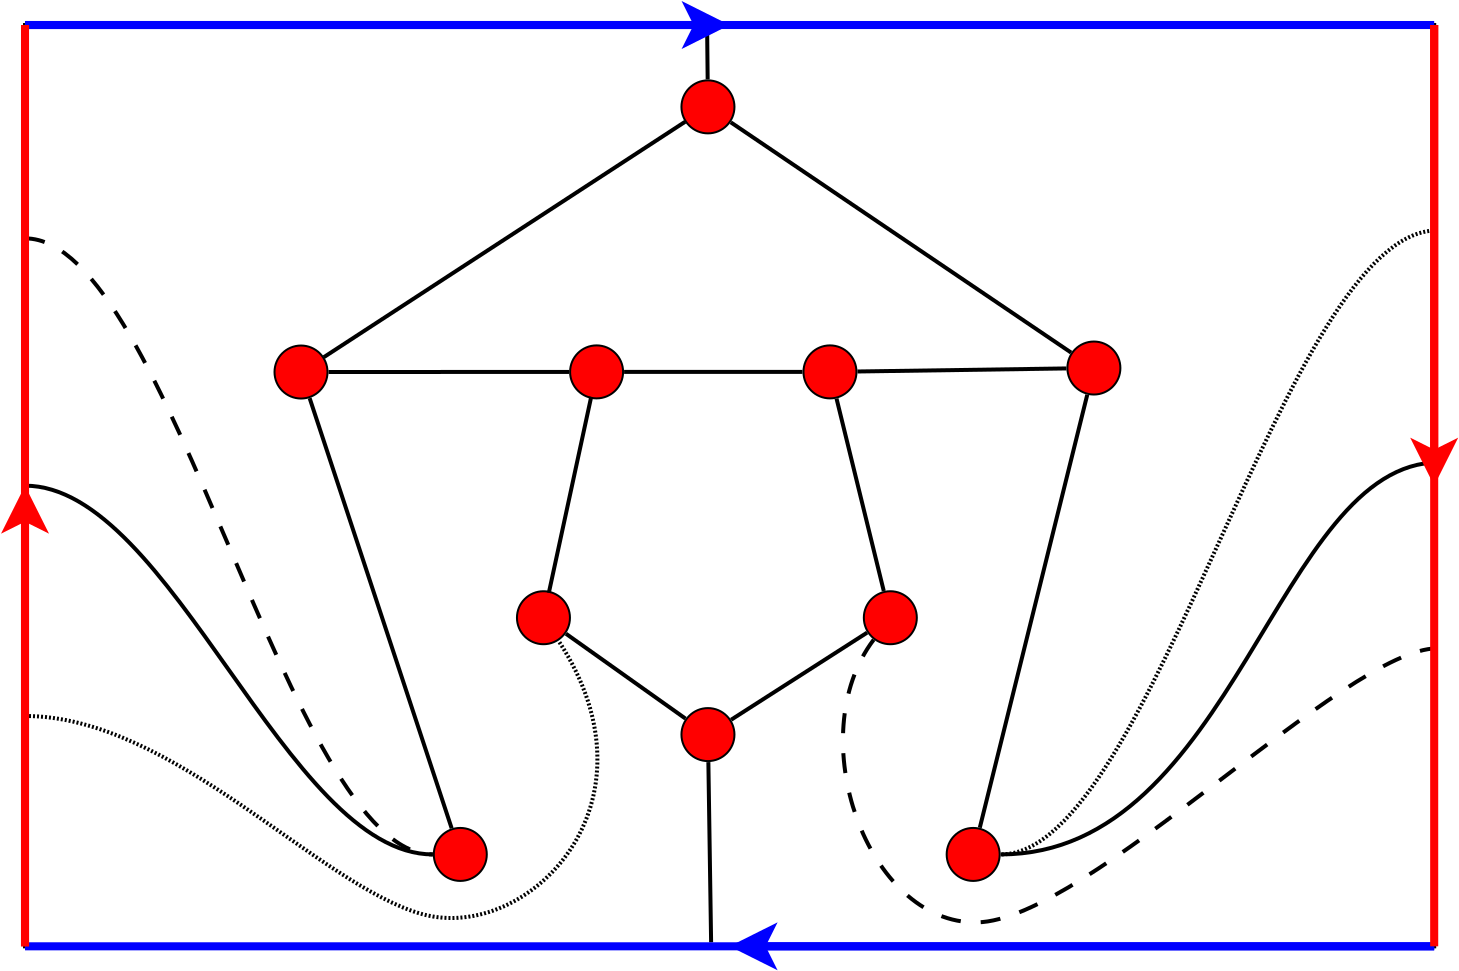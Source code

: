 <?xml version="1.0" encoding="UTF-8"?>
<dia:diagram xmlns:dia="http://www.lysator.liu.se/~alla/dia/">
  <dia:layer name="Background" visible="true" active="true">
    <dia:object type="Standard - Line" version="0" id="O0">
      <dia:attribute name="obj_pos">
        <dia:point val="67.002,4.819"/>
      </dia:attribute>
      <dia:attribute name="obj_bb">
        <dia:rectangle val="66.874,2.168;67.103,4.92"/>
      </dia:attribute>
      <dia:attribute name="conn_endpoints">
        <dia:point val="67.002,4.819"/>
        <dia:point val="66.975,2.269"/>
      </dia:attribute>
      <dia:attribute name="numcp">
        <dia:int val="1"/>
      </dia:attribute>
      <dia:attribute name="line_width">
        <dia:real val="0.2"/>
      </dia:attribute>
      <dia:connections>
        <dia:connection handle="0" to="O7" connection="8"/>
      </dia:connections>
    </dia:object>
    <dia:object type="Standard - Ellipse" version="0" id="O1">
      <dia:attribute name="obj_pos">
        <dia:point val="74.811,30.412"/>
      </dia:attribute>
      <dia:attribute name="obj_bb">
        <dia:rectangle val="74.761,30.362;77.511,33.112"/>
      </dia:attribute>
      <dia:attribute name="elem_corner">
        <dia:point val="74.811,30.412"/>
      </dia:attribute>
      <dia:attribute name="elem_width">
        <dia:real val="2.65"/>
      </dia:attribute>
      <dia:attribute name="elem_height">
        <dia:real val="2.65"/>
      </dia:attribute>
      <dia:attribute name="border_width">
        <dia:real val="0.1"/>
      </dia:attribute>
      <dia:attribute name="inner_color">
        <dia:color val="#ff0000"/>
      </dia:attribute>
      <dia:attribute name="aspect">
        <dia:enum val="2"/>
      </dia:attribute>
    </dia:object>
    <dia:object type="Standard - Ellipse" version="0" id="O2">
      <dia:attribute name="obj_pos">
        <dia:point val="45.345,18.127"/>
      </dia:attribute>
      <dia:attribute name="obj_bb">
        <dia:rectangle val="45.295,18.077;48.045,20.827"/>
      </dia:attribute>
      <dia:attribute name="elem_corner">
        <dia:point val="45.345,18.127"/>
      </dia:attribute>
      <dia:attribute name="elem_width">
        <dia:real val="2.65"/>
      </dia:attribute>
      <dia:attribute name="elem_height">
        <dia:real val="2.65"/>
      </dia:attribute>
      <dia:attribute name="border_width">
        <dia:real val="0.1"/>
      </dia:attribute>
      <dia:attribute name="inner_color">
        <dia:color val="#ff0000"/>
      </dia:attribute>
      <dia:attribute name="aspect">
        <dia:enum val="2"/>
      </dia:attribute>
    </dia:object>
    <dia:object type="Standard - Ellipse" version="0" id="O3">
      <dia:attribute name="obj_pos">
        <dia:point val="65.692,36.255"/>
      </dia:attribute>
      <dia:attribute name="obj_bb">
        <dia:rectangle val="65.642,36.205;68.392,38.955"/>
      </dia:attribute>
      <dia:attribute name="elem_corner">
        <dia:point val="65.692,36.255"/>
      </dia:attribute>
      <dia:attribute name="elem_width">
        <dia:real val="2.65"/>
      </dia:attribute>
      <dia:attribute name="elem_height">
        <dia:real val="2.65"/>
      </dia:attribute>
      <dia:attribute name="border_width">
        <dia:real val="0.1"/>
      </dia:attribute>
      <dia:attribute name="inner_color">
        <dia:color val="#ff0000"/>
      </dia:attribute>
      <dia:attribute name="aspect">
        <dia:enum val="2"/>
      </dia:attribute>
    </dia:object>
    <dia:object type="Standard - Ellipse" version="0" id="O4">
      <dia:attribute name="obj_pos">
        <dia:point val="60.124,18.12"/>
      </dia:attribute>
      <dia:attribute name="obj_bb">
        <dia:rectangle val="60.074,18.07;62.824,20.82"/>
      </dia:attribute>
      <dia:attribute name="elem_corner">
        <dia:point val="60.124,18.12"/>
      </dia:attribute>
      <dia:attribute name="elem_width">
        <dia:real val="2.65"/>
      </dia:attribute>
      <dia:attribute name="elem_height">
        <dia:real val="2.65"/>
      </dia:attribute>
      <dia:attribute name="border_width">
        <dia:real val="0.1"/>
      </dia:attribute>
      <dia:attribute name="inner_color">
        <dia:color val="#ff0000"/>
      </dia:attribute>
      <dia:attribute name="aspect">
        <dia:enum val="2"/>
      </dia:attribute>
    </dia:object>
    <dia:object type="Standard - Ellipse" version="0" id="O5">
      <dia:attribute name="obj_pos">
        <dia:point val="57.467,30.412"/>
      </dia:attribute>
      <dia:attribute name="obj_bb">
        <dia:rectangle val="57.417,30.362;60.167,33.112"/>
      </dia:attribute>
      <dia:attribute name="elem_corner">
        <dia:point val="57.467,30.412"/>
      </dia:attribute>
      <dia:attribute name="elem_width">
        <dia:real val="2.65"/>
      </dia:attribute>
      <dia:attribute name="elem_height">
        <dia:real val="2.65"/>
      </dia:attribute>
      <dia:attribute name="border_width">
        <dia:real val="0.1"/>
      </dia:attribute>
      <dia:attribute name="inner_color">
        <dia:color val="#ff0000"/>
      </dia:attribute>
      <dia:attribute name="aspect">
        <dia:enum val="2"/>
      </dia:attribute>
    </dia:object>
    <dia:object type="Standard - Ellipse" version="0" id="O6">
      <dia:attribute name="obj_pos">
        <dia:point val="71.793,18.12"/>
      </dia:attribute>
      <dia:attribute name="obj_bb">
        <dia:rectangle val="71.743,18.07;74.493,20.82"/>
      </dia:attribute>
      <dia:attribute name="elem_corner">
        <dia:point val="71.793,18.12"/>
      </dia:attribute>
      <dia:attribute name="elem_width">
        <dia:real val="2.65"/>
      </dia:attribute>
      <dia:attribute name="elem_height">
        <dia:real val="2.65"/>
      </dia:attribute>
      <dia:attribute name="border_width">
        <dia:real val="0.1"/>
      </dia:attribute>
      <dia:attribute name="inner_color">
        <dia:color val="#ff0000"/>
      </dia:attribute>
      <dia:attribute name="aspect">
        <dia:enum val="2"/>
      </dia:attribute>
    </dia:object>
    <dia:object type="Standard - Ellipse" version="0" id="O7">
      <dia:attribute name="obj_pos">
        <dia:point val="65.692,4.869"/>
      </dia:attribute>
      <dia:attribute name="obj_bb">
        <dia:rectangle val="65.642,4.819;68.392,7.569"/>
      </dia:attribute>
      <dia:attribute name="elem_corner">
        <dia:point val="65.692,4.869"/>
      </dia:attribute>
      <dia:attribute name="elem_width">
        <dia:real val="2.65"/>
      </dia:attribute>
      <dia:attribute name="elem_height">
        <dia:real val="2.65"/>
      </dia:attribute>
      <dia:attribute name="border_width">
        <dia:real val="0.1"/>
      </dia:attribute>
      <dia:attribute name="inner_color">
        <dia:color val="#ff0000"/>
      </dia:attribute>
      <dia:attribute name="aspect">
        <dia:enum val="2"/>
      </dia:attribute>
    </dia:object>
    <dia:object type="Standard - Ellipse" version="0" id="O8">
      <dia:attribute name="obj_pos">
        <dia:point val="84.989,17.927"/>
      </dia:attribute>
      <dia:attribute name="obj_bb">
        <dia:rectangle val="84.939,17.877;87.689,20.627"/>
      </dia:attribute>
      <dia:attribute name="elem_corner">
        <dia:point val="84.989,17.927"/>
      </dia:attribute>
      <dia:attribute name="elem_width">
        <dia:real val="2.65"/>
      </dia:attribute>
      <dia:attribute name="elem_height">
        <dia:real val="2.65"/>
      </dia:attribute>
      <dia:attribute name="border_width">
        <dia:real val="0.1"/>
      </dia:attribute>
      <dia:attribute name="inner_color">
        <dia:color val="#ff0000"/>
      </dia:attribute>
      <dia:attribute name="aspect">
        <dia:enum val="2"/>
      </dia:attribute>
    </dia:object>
    <dia:object type="Standard - Ellipse" version="0" id="O9">
      <dia:attribute name="obj_pos">
        <dia:point val="53.309,42.247"/>
      </dia:attribute>
      <dia:attribute name="obj_bb">
        <dia:rectangle val="53.259,42.197;56.009,44.947"/>
      </dia:attribute>
      <dia:attribute name="elem_corner">
        <dia:point val="53.309,42.247"/>
      </dia:attribute>
      <dia:attribute name="elem_width">
        <dia:real val="2.65"/>
      </dia:attribute>
      <dia:attribute name="elem_height">
        <dia:real val="2.65"/>
      </dia:attribute>
      <dia:attribute name="border_width">
        <dia:real val="0.1"/>
      </dia:attribute>
      <dia:attribute name="inner_color">
        <dia:color val="#ff0000"/>
      </dia:attribute>
      <dia:attribute name="aspect">
        <dia:enum val="2"/>
      </dia:attribute>
    </dia:object>
    <dia:object type="Standard - Ellipse" version="0" id="O10">
      <dia:attribute name="obj_pos">
        <dia:point val="78.953,42.247"/>
      </dia:attribute>
      <dia:attribute name="obj_bb">
        <dia:rectangle val="78.903,42.197;81.653,44.947"/>
      </dia:attribute>
      <dia:attribute name="elem_corner">
        <dia:point val="78.953,42.247"/>
      </dia:attribute>
      <dia:attribute name="elem_width">
        <dia:real val="2.65"/>
      </dia:attribute>
      <dia:attribute name="elem_height">
        <dia:real val="2.65"/>
      </dia:attribute>
      <dia:attribute name="border_width">
        <dia:real val="0.1"/>
      </dia:attribute>
      <dia:attribute name="inner_color">
        <dia:color val="#ff0000"/>
      </dia:attribute>
      <dia:attribute name="aspect">
        <dia:enum val="2"/>
      </dia:attribute>
    </dia:object>
    <dia:object type="Standard - Line" version="0" id="O11">
      <dia:attribute name="obj_pos">
        <dia:point val="48.045,19.451"/>
      </dia:attribute>
      <dia:attribute name="obj_bb">
        <dia:rectangle val="47.945,19.346;60.174,19.551"/>
      </dia:attribute>
      <dia:attribute name="conn_endpoints">
        <dia:point val="48.045,19.451"/>
        <dia:point val="60.074,19.446"/>
      </dia:attribute>
      <dia:attribute name="numcp">
        <dia:int val="1"/>
      </dia:attribute>
      <dia:attribute name="line_width">
        <dia:real val="0.2"/>
      </dia:attribute>
      <dia:connections>
        <dia:connection handle="0" to="O2" connection="8"/>
        <dia:connection handle="1" to="O4" connection="8"/>
      </dia:connections>
    </dia:object>
    <dia:object type="Standard - Line" version="0" id="O12">
      <dia:attribute name="obj_pos">
        <dia:point val="84.94,19.272"/>
      </dia:attribute>
      <dia:attribute name="obj_bb">
        <dia:rectangle val="74.391,19.17;85.041,19.527"/>
      </dia:attribute>
      <dia:attribute name="conn_endpoints">
        <dia:point val="84.94,19.272"/>
        <dia:point val="74.492,19.425"/>
      </dia:attribute>
      <dia:attribute name="numcp">
        <dia:int val="1"/>
      </dia:attribute>
      <dia:attribute name="line_width">
        <dia:real val="0.2"/>
      </dia:attribute>
      <dia:connections>
        <dia:connection handle="0" to="O8" connection="8"/>
        <dia:connection handle="1" to="O6" connection="8"/>
      </dia:connections>
    </dia:object>
    <dia:object type="Standard - Line" version="0" id="O13">
      <dia:attribute name="obj_pos">
        <dia:point val="47.803,18.714"/>
      </dia:attribute>
      <dia:attribute name="obj_bb">
        <dia:rectangle val="47.664,6.793;66.023,18.852"/>
      </dia:attribute>
      <dia:attribute name="conn_endpoints">
        <dia:point val="47.803,18.714"/>
        <dia:point val="65.884,6.932"/>
      </dia:attribute>
      <dia:attribute name="numcp">
        <dia:int val="1"/>
      </dia:attribute>
      <dia:attribute name="line_width">
        <dia:real val="0.2"/>
      </dia:attribute>
      <dia:connections>
        <dia:connection handle="0" to="O2" connection="8"/>
        <dia:connection handle="1" to="O7" connection="8"/>
      </dia:connections>
    </dia:object>
    <dia:object type="Standard - Line" version="0" id="O14">
      <dia:attribute name="obj_pos">
        <dia:point val="68.155,6.964"/>
      </dia:attribute>
      <dia:attribute name="obj_bb">
        <dia:rectangle val="68.016,6.825;85.314,18.62"/>
      </dia:attribute>
      <dia:attribute name="conn_endpoints">
        <dia:point val="68.155,6.964"/>
        <dia:point val="85.176,18.481"/>
      </dia:attribute>
      <dia:attribute name="numcp">
        <dia:int val="1"/>
      </dia:attribute>
      <dia:attribute name="line_width">
        <dia:real val="0.2"/>
      </dia:attribute>
      <dia:connections>
        <dia:connection handle="0" to="O7" connection="8"/>
        <dia:connection handle="1" to="O8" connection="8"/>
      </dia:connections>
    </dia:object>
    <dia:object type="Standard - Line" version="0" id="O15">
      <dia:attribute name="obj_pos">
        <dia:point val="85.983,20.586"/>
      </dia:attribute>
      <dia:attribute name="obj_bb">
        <dia:rectangle val="80.488,20.465;86.104,42.358"/>
      </dia:attribute>
      <dia:attribute name="conn_endpoints">
        <dia:point val="85.983,20.586"/>
        <dia:point val="80.609,42.237"/>
      </dia:attribute>
      <dia:attribute name="numcp">
        <dia:int val="1"/>
      </dia:attribute>
      <dia:attribute name="line_width">
        <dia:real val="0.2"/>
      </dia:attribute>
      <dia:connections>
        <dia:connection handle="0" to="O8" connection="8"/>
        <dia:connection handle="1" to="O10" connection="8"/>
      </dia:connections>
    </dia:object>
    <dia:object type="Standard - Line" version="0" id="O16">
      <dia:attribute name="obj_pos">
        <dia:point val="54.203,42.267"/>
      </dia:attribute>
      <dia:attribute name="obj_bb">
        <dia:rectangle val="46.975,20.63;54.33,42.393"/>
      </dia:attribute>
      <dia:attribute name="conn_endpoints">
        <dia:point val="54.203,42.267"/>
        <dia:point val="47.101,20.757"/>
      </dia:attribute>
      <dia:attribute name="numcp">
        <dia:int val="1"/>
      </dia:attribute>
      <dia:attribute name="line_width">
        <dia:real val="0.2"/>
      </dia:attribute>
      <dia:connections>
        <dia:connection handle="0" to="O9" connection="8"/>
        <dia:connection handle="1" to="O2" connection="8"/>
      </dia:connections>
    </dia:object>
    <dia:object type="Standard - Line" version="0" id="O17">
      <dia:attribute name="obj_pos">
        <dia:point val="62.824,19.445"/>
      </dia:attribute>
      <dia:attribute name="obj_bb">
        <dia:rectangle val="62.724,19.345;71.843,19.545"/>
      </dia:attribute>
      <dia:attribute name="conn_endpoints">
        <dia:point val="62.824,19.445"/>
        <dia:point val="71.743,19.445"/>
      </dia:attribute>
      <dia:attribute name="numcp">
        <dia:int val="1"/>
      </dia:attribute>
      <dia:attribute name="line_width">
        <dia:real val="0.2"/>
      </dia:attribute>
      <dia:connections>
        <dia:connection handle="0" to="O4" connection="8"/>
        <dia:connection handle="1" to="O6" connection="8"/>
      </dia:connections>
    </dia:object>
    <dia:object type="Standard - Line" version="0" id="O18">
      <dia:attribute name="obj_pos">
        <dia:point val="73.446,20.779"/>
      </dia:attribute>
      <dia:attribute name="obj_bb">
        <dia:rectangle val="73.325,20.658;75.93,30.524"/>
      </dia:attribute>
      <dia:attribute name="conn_endpoints">
        <dia:point val="73.446,20.779"/>
        <dia:point val="75.809,30.403"/>
      </dia:attribute>
      <dia:attribute name="numcp">
        <dia:int val="1"/>
      </dia:attribute>
      <dia:attribute name="line_width">
        <dia:real val="0.2"/>
      </dia:attribute>
      <dia:connections>
        <dia:connection handle="0" to="O6" connection="8"/>
        <dia:connection handle="1" to="O1" connection="8"/>
      </dia:connections>
    </dia:object>
    <dia:object type="Standard - Line" version="0" id="O19">
      <dia:attribute name="obj_pos">
        <dia:point val="74.978,32.479"/>
      </dia:attribute>
      <dia:attribute name="obj_bb">
        <dia:rectangle val="68.037,32.34;75.116,36.976"/>
      </dia:attribute>
      <dia:attribute name="conn_endpoints">
        <dia:point val="74.978,32.479"/>
        <dia:point val="68.175,36.838"/>
      </dia:attribute>
      <dia:attribute name="numcp">
        <dia:int val="1"/>
      </dia:attribute>
      <dia:attribute name="line_width">
        <dia:real val="0.2"/>
      </dia:attribute>
      <dia:connections>
        <dia:connection handle="0" to="O1" connection="8"/>
        <dia:connection handle="1" to="O3" connection="8"/>
      </dia:connections>
    </dia:object>
    <dia:object type="Standard - Line" version="0" id="O20">
      <dia:attribute name="obj_pos">
        <dia:point val="65.896,36.783"/>
      </dia:attribute>
      <dia:attribute name="obj_bb">
        <dia:rectangle val="59.773,32.394;66.035,36.923"/>
      </dia:attribute>
      <dia:attribute name="conn_endpoints">
        <dia:point val="65.896,36.783"/>
        <dia:point val="59.913,32.533"/>
      </dia:attribute>
      <dia:attribute name="numcp">
        <dia:int val="1"/>
      </dia:attribute>
      <dia:attribute name="line_width">
        <dia:real val="0.2"/>
      </dia:attribute>
      <dia:connections>
        <dia:connection handle="0" to="O3" connection="8"/>
        <dia:connection handle="1" to="O5" connection="8"/>
      </dia:connections>
    </dia:object>
    <dia:object type="Standard - Line" version="0" id="O21">
      <dia:attribute name="obj_pos">
        <dia:point val="59.062,30.488"/>
      </dia:attribute>
      <dia:attribute name="obj_bb">
        <dia:rectangle val="58.943,20.575;61.298,30.607"/>
      </dia:attribute>
      <dia:attribute name="conn_endpoints">
        <dia:point val="59.062,30.488"/>
        <dia:point val="61.179,20.694"/>
      </dia:attribute>
      <dia:attribute name="numcp">
        <dia:int val="1"/>
      </dia:attribute>
      <dia:attribute name="line_width">
        <dia:real val="0.2"/>
      </dia:attribute>
      <dia:connections>
        <dia:connection handle="0" to="O5" connection="8"/>
        <dia:connection handle="1" to="O4" connection="8"/>
      </dia:connections>
    </dia:object>
    <dia:object type="Standard - BezierLine" version="0" id="O22">
      <dia:attribute name="obj_pos">
        <dia:point val="54.634,43.572"/>
      </dia:attribute>
      <dia:attribute name="obj_bb">
        <dia:rectangle val="32.77,25.034;53.36,43.672"/>
      </dia:attribute>
      <dia:attribute name="bez_points">
        <dia:point val="54.634,43.572"/>
        <dia:point val="47.31,43.572"/>
        <dia:point val="40.193,25.134"/>
        <dia:point val="32.87,25.134"/>
      </dia:attribute>
      <dia:attribute name="corner_types">
        <dia:enum val="0"/>
        <dia:enum val="0"/>
      </dia:attribute>
      <dia:attribute name="line_width">
        <dia:real val="0.2"/>
      </dia:attribute>
      <dia:connections>
        <dia:connection handle="0" to="O9" connection="8"/>
        <dia:connection handle="3" to="O29" connection="3"/>
      </dia:connections>
    </dia:object>
    <dia:object type="Standard - BezierLine" version="0" id="O23">
      <dia:attribute name="obj_pos">
        <dia:point val="80.278,43.572"/>
      </dia:attribute>
      <dia:attribute name="obj_bb">
        <dia:rectangle val="81.549,23.869;103.675,43.671"/>
      </dia:attribute>
      <dia:attribute name="bez_points">
        <dia:point val="80.278,43.572"/>
        <dia:point val="91.975,43.569"/>
        <dia:point val="95.475,23.969"/>
        <dia:point val="103.575,23.969"/>
      </dia:attribute>
      <dia:attribute name="corner_types">
        <dia:enum val="0"/>
        <dia:enum val="0"/>
      </dia:attribute>
      <dia:attribute name="line_width">
        <dia:real val="0.2"/>
      </dia:attribute>
      <dia:connections>
        <dia:connection handle="0" to="O10" connection="8"/>
      </dia:connections>
    </dia:object>
    <dia:object type="Standard - BezierLine" version="0" id="O24">
      <dia:attribute name="obj_pos">
        <dia:point val="103.475,12.369"/>
      </dia:attribute>
      <dia:attribute name="obj_bb">
        <dia:rectangle val="81.552,12.269;103.575,43.672"/>
      </dia:attribute>
      <dia:attribute name="bez_points">
        <dia:point val="103.475,12.369"/>
        <dia:point val="95.819,12.369"/>
        <dia:point val="87.933,43.572"/>
        <dia:point val="80.278,43.572"/>
      </dia:attribute>
      <dia:attribute name="corner_types">
        <dia:enum val="0"/>
        <dia:enum val="0"/>
      </dia:attribute>
      <dia:attribute name="line_width">
        <dia:real val="0.2"/>
      </dia:attribute>
      <dia:attribute name="line_style">
        <dia:enum val="4"/>
      </dia:attribute>
      <dia:connections>
        <dia:connection handle="3" to="O10" connection="8"/>
      </dia:connections>
    </dia:object>
    <dia:object type="Standard - BezierLine" version="0" id="O25">
      <dia:attribute name="obj_pos">
        <dia:point val="32.87,36.65"/>
      </dia:attribute>
      <dia:attribute name="obj_bb">
        <dia:rectangle val="32.77,32.749;61.59,46.851"/>
      </dia:attribute>
      <dia:attribute name="bez_points">
        <dia:point val="32.87,36.65"/>
        <dia:point val="40.275,36.65"/>
        <dia:point val="47.575,45.169"/>
        <dia:point val="52.775,46.569"/>
        <dia:point val="57.975,47.969"/>
        <dia:point val="64.175,39.969"/>
        <dia:point val="58.792,31.737"/>
      </dia:attribute>
      <dia:attribute name="corner_types">
        <dia:enum val="0"/>
        <dia:enum val="0"/>
        <dia:enum val="0"/>
      </dia:attribute>
      <dia:attribute name="line_width">
        <dia:real val="0.2"/>
      </dia:attribute>
      <dia:attribute name="line_style">
        <dia:enum val="4"/>
      </dia:attribute>
      <dia:connections>
        <dia:connection handle="0" to="O34" connection="0"/>
        <dia:connection handle="6" to="O5" connection="8"/>
      </dia:connections>
    </dia:object>
    <dia:object type="Standard - BezierLine" version="0" id="O26">
      <dia:attribute name="obj_pos">
        <dia:point val="76.136,31.737"/>
      </dia:attribute>
      <dia:attribute name="obj_bb">
        <dia:rectangle val="73.667,32.692;103.575,47.07"/>
      </dia:attribute>
      <dia:attribute name="bez_points">
        <dia:point val="76.136,31.737"/>
        <dia:point val="72.475,36.569"/>
        <dia:point val="74.975,47.069"/>
        <dia:point val="80.475,46.969"/>
        <dia:point val="85.975,46.869"/>
        <dia:point val="98.914,33.269"/>
        <dia:point val="103.475,33.269"/>
      </dia:attribute>
      <dia:attribute name="corner_types">
        <dia:enum val="0"/>
        <dia:enum val="0"/>
        <dia:enum val="0"/>
      </dia:attribute>
      <dia:attribute name="line_width">
        <dia:real val="0.2"/>
      </dia:attribute>
      <dia:attribute name="line_style">
        <dia:enum val="1"/>
      </dia:attribute>
      <dia:connections>
        <dia:connection handle="0" to="O1" connection="8"/>
      </dia:connections>
    </dia:object>
    <dia:object type="Standard - BezierLine" version="0" id="O27">
      <dia:attribute name="obj_pos">
        <dia:point val="32.875,12.769"/>
      </dia:attribute>
      <dia:attribute name="obj_bb">
        <dia:rectangle val="32.775,12.669;53.359,43.672"/>
      </dia:attribute>
      <dia:attribute name="bez_points">
        <dia:point val="32.875,12.769"/>
        <dia:point val="40.099,12.769"/>
        <dia:point val="47.41,43.572"/>
        <dia:point val="54.634,43.572"/>
      </dia:attribute>
      <dia:attribute name="corner_types">
        <dia:enum val="0"/>
        <dia:enum val="0"/>
      </dia:attribute>
      <dia:attribute name="line_width">
        <dia:real val="0.2"/>
      </dia:attribute>
      <dia:attribute name="line_style">
        <dia:enum val="1"/>
      </dia:attribute>
      <dia:connections>
        <dia:connection handle="3" to="O9" connection="8"/>
      </dia:connections>
    </dia:object>
    <dia:object type="Standard - Line" version="0" id="O28">
      <dia:attribute name="obj_pos">
        <dia:point val="67.038,38.955"/>
      </dia:attribute>
      <dia:attribute name="obj_bb">
        <dia:rectangle val="66.936,38.853;67.276,48.07"/>
      </dia:attribute>
      <dia:attribute name="conn_endpoints">
        <dia:point val="67.038,38.955"/>
        <dia:point val="67.175,47.969"/>
      </dia:attribute>
      <dia:attribute name="numcp">
        <dia:int val="1"/>
      </dia:attribute>
      <dia:attribute name="line_width">
        <dia:real val="0.2"/>
      </dia:attribute>
      <dia:connections>
        <dia:connection handle="0" to="O3" connection="8"/>
      </dia:connections>
    </dia:object>
    <dia:group>
      <dia:object type="Standard - Box" version="0" id="O29">
        <dia:attribute name="obj_pos">
          <dia:point val="32.87,2.101"/>
        </dia:attribute>
        <dia:attribute name="obj_bb">
          <dia:rectangle val="32.769,2;103.43,48.267"/>
        </dia:attribute>
        <dia:attribute name="elem_corner">
          <dia:point val="32.87,2.101"/>
        </dia:attribute>
        <dia:attribute name="elem_width">
          <dia:real val="70.459"/>
        </dia:attribute>
        <dia:attribute name="elem_height">
          <dia:real val="46.066"/>
        </dia:attribute>
        <dia:attribute name="border_width">
          <dia:real val="0.202"/>
        </dia:attribute>
        <dia:attribute name="show_background">
          <dia:boolean val="false"/>
        </dia:attribute>
      </dia:object>
      <dia:object type="Standard - Line" version="0" id="O30">
        <dia:attribute name="obj_pos">
          <dia:point val="32.87,2.101"/>
        </dia:attribute>
        <dia:attribute name="obj_bb">
          <dia:rectangle val="32.668,0.9;68.55,3.302"/>
        </dia:attribute>
        <dia:attribute name="conn_endpoints">
          <dia:point val="32.87,2.101"/>
          <dia:point val="68.099,2.101"/>
        </dia:attribute>
        <dia:attribute name="numcp">
          <dia:int val="1"/>
        </dia:attribute>
        <dia:attribute name="line_color">
          <dia:color val="#0000ff"/>
        </dia:attribute>
        <dia:attribute name="line_width">
          <dia:real val="0.403"/>
        </dia:attribute>
        <dia:attribute name="end_arrow">
          <dia:enum val="22"/>
        </dia:attribute>
        <dia:attribute name="end_arrow_length">
          <dia:real val="1.5"/>
        </dia:attribute>
        <dia:attribute name="end_arrow_width">
          <dia:real val="1.5"/>
        </dia:attribute>
        <dia:connections>
          <dia:connection handle="0" to="O29" connection="0"/>
          <dia:connection handle="1" to="O29" connection="1"/>
        </dia:connections>
      </dia:object>
      <dia:object type="Standard - Line" version="0" id="O31">
        <dia:attribute name="obj_pos">
          <dia:point val="32.87,2.101"/>
        </dia:attribute>
        <dia:attribute name="obj_bb">
          <dia:rectangle val="32.668,1.899;103.53,2.302"/>
        </dia:attribute>
        <dia:attribute name="conn_endpoints">
          <dia:point val="32.87,2.101"/>
          <dia:point val="103.329,2.101"/>
        </dia:attribute>
        <dia:attribute name="numcp">
          <dia:int val="1"/>
        </dia:attribute>
        <dia:attribute name="line_color">
          <dia:color val="#0000ff"/>
        </dia:attribute>
        <dia:attribute name="line_width">
          <dia:real val="0.403"/>
        </dia:attribute>
        <dia:connections>
          <dia:connection handle="0" to="O29" connection="0"/>
          <dia:connection handle="1" to="O29" connection="2"/>
        </dia:connections>
      </dia:object>
      <dia:object type="Standard - Line" version="0" id="O32">
        <dia:attribute name="obj_pos">
          <dia:point val="103.329,48.166"/>
        </dia:attribute>
        <dia:attribute name="obj_bb">
          <dia:rectangle val="67.648,46.966;103.53,49.367"/>
        </dia:attribute>
        <dia:attribute name="conn_endpoints">
          <dia:point val="103.329,48.166"/>
          <dia:point val="68.099,48.166"/>
        </dia:attribute>
        <dia:attribute name="numcp">
          <dia:int val="1"/>
        </dia:attribute>
        <dia:attribute name="line_color">
          <dia:color val="#0000ff"/>
        </dia:attribute>
        <dia:attribute name="line_width">
          <dia:real val="0.403"/>
        </dia:attribute>
        <dia:attribute name="end_arrow">
          <dia:enum val="22"/>
        </dia:attribute>
        <dia:attribute name="end_arrow_length">
          <dia:real val="1.5"/>
        </dia:attribute>
        <dia:attribute name="end_arrow_width">
          <dia:real val="1.5"/>
        </dia:attribute>
        <dia:connections>
          <dia:connection handle="0" to="O29" connection="7"/>
          <dia:connection handle="1" to="O29" connection="6"/>
        </dia:connections>
      </dia:object>
      <dia:object type="Standard - Line" version="0" id="O33">
        <dia:attribute name="obj_pos">
          <dia:point val="103.329,48.166"/>
        </dia:attribute>
        <dia:attribute name="obj_bb">
          <dia:rectangle val="32.668,47.965;103.53,48.368"/>
        </dia:attribute>
        <dia:attribute name="conn_endpoints">
          <dia:point val="103.329,48.166"/>
          <dia:point val="32.87,48.166"/>
        </dia:attribute>
        <dia:attribute name="numcp">
          <dia:int val="1"/>
        </dia:attribute>
        <dia:attribute name="line_color">
          <dia:color val="#0000ff"/>
        </dia:attribute>
        <dia:attribute name="line_width">
          <dia:real val="0.403"/>
        </dia:attribute>
        <dia:connections>
          <dia:connection handle="0" to="O29" connection="7"/>
          <dia:connection handle="1" to="O29" connection="5"/>
        </dia:connections>
      </dia:object>
      <dia:object type="Standard - Line" version="0" id="O34">
        <dia:attribute name="obj_pos">
          <dia:point val="32.87,48.166"/>
        </dia:attribute>
        <dia:attribute name="obj_bb">
          <dia:rectangle val="31.669,24.683;34.07,48.368"/>
        </dia:attribute>
        <dia:attribute name="conn_endpoints">
          <dia:point val="32.87,48.166"/>
          <dia:point val="32.87,25.134"/>
        </dia:attribute>
        <dia:attribute name="numcp">
          <dia:int val="1"/>
        </dia:attribute>
        <dia:attribute name="line_color">
          <dia:color val="#ff0000"/>
        </dia:attribute>
        <dia:attribute name="line_width">
          <dia:real val="0.403"/>
        </dia:attribute>
        <dia:attribute name="end_arrow">
          <dia:enum val="22"/>
        </dia:attribute>
        <dia:attribute name="end_arrow_length">
          <dia:real val="1.5"/>
        </dia:attribute>
        <dia:attribute name="end_arrow_width">
          <dia:real val="1.5"/>
        </dia:attribute>
        <dia:connections>
          <dia:connection handle="0" to="O29" connection="5"/>
          <dia:connection handle="1" to="O29" connection="3"/>
        </dia:connections>
      </dia:object>
      <dia:object type="Standard - Line" version="0" id="O35">
        <dia:attribute name="obj_pos">
          <dia:point val="103.329,2.101"/>
        </dia:attribute>
        <dia:attribute name="obj_bb">
          <dia:rectangle val="102.128,1.899;104.53,25.584"/>
        </dia:attribute>
        <dia:attribute name="conn_endpoints">
          <dia:point val="103.329,2.101"/>
          <dia:point val="103.329,25.134"/>
        </dia:attribute>
        <dia:attribute name="numcp">
          <dia:int val="1"/>
        </dia:attribute>
        <dia:attribute name="line_color">
          <dia:color val="#ff0000"/>
        </dia:attribute>
        <dia:attribute name="line_width">
          <dia:real val="0.403"/>
        </dia:attribute>
        <dia:attribute name="end_arrow">
          <dia:enum val="22"/>
        </dia:attribute>
        <dia:attribute name="end_arrow_length">
          <dia:real val="1.5"/>
        </dia:attribute>
        <dia:attribute name="end_arrow_width">
          <dia:real val="1.5"/>
        </dia:attribute>
        <dia:connections>
          <dia:connection handle="0" to="O29" connection="2"/>
          <dia:connection handle="1" to="O29" connection="4"/>
        </dia:connections>
      </dia:object>
      <dia:object type="Standard - Line" version="0" id="O36">
        <dia:attribute name="obj_pos">
          <dia:point val="32.87,2.101"/>
        </dia:attribute>
        <dia:attribute name="obj_bb">
          <dia:rectangle val="32.668,1.899;33.071,48.368"/>
        </dia:attribute>
        <dia:attribute name="conn_endpoints">
          <dia:point val="32.87,2.101"/>
          <dia:point val="32.87,48.166"/>
        </dia:attribute>
        <dia:attribute name="numcp">
          <dia:int val="1"/>
        </dia:attribute>
        <dia:attribute name="line_color">
          <dia:color val="#ff0000"/>
        </dia:attribute>
        <dia:attribute name="line_width">
          <dia:real val="0.403"/>
        </dia:attribute>
        <dia:connections>
          <dia:connection handle="0" to="O29" connection="0"/>
          <dia:connection handle="1" to="O29" connection="5"/>
        </dia:connections>
      </dia:object>
      <dia:object type="Standard - Line" version="0" id="O37">
        <dia:attribute name="obj_pos">
          <dia:point val="103.329,2.101"/>
        </dia:attribute>
        <dia:attribute name="obj_bb">
          <dia:rectangle val="103.127,1.899;103.53,48.368"/>
        </dia:attribute>
        <dia:attribute name="conn_endpoints">
          <dia:point val="103.329,2.101"/>
          <dia:point val="103.329,48.166"/>
        </dia:attribute>
        <dia:attribute name="numcp">
          <dia:int val="2"/>
        </dia:attribute>
        <dia:attribute name="line_color">
          <dia:color val="#ff0000"/>
        </dia:attribute>
        <dia:attribute name="line_width">
          <dia:real val="0.403"/>
        </dia:attribute>
        <dia:connections>
          <dia:connection handle="0" to="O29" connection="2"/>
          <dia:connection handle="1" to="O29" connection="7"/>
        </dia:connections>
      </dia:object>
    </dia:group>
  </dia:layer>
</dia:diagram>
